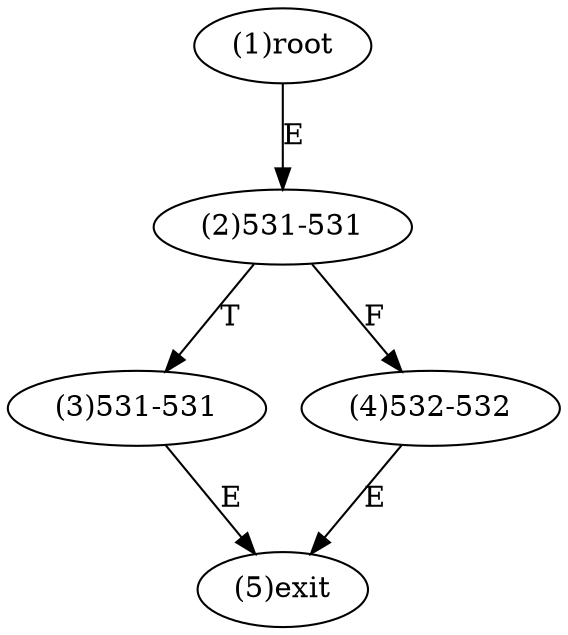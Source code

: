 digraph "" { 
1[ label="(1)root"];
2[ label="(2)531-531"];
3[ label="(3)531-531"];
4[ label="(4)532-532"];
5[ label="(5)exit"];
1->2[ label="E"];
2->4[ label="F"];
2->3[ label="T"];
3->5[ label="E"];
4->5[ label="E"];
}